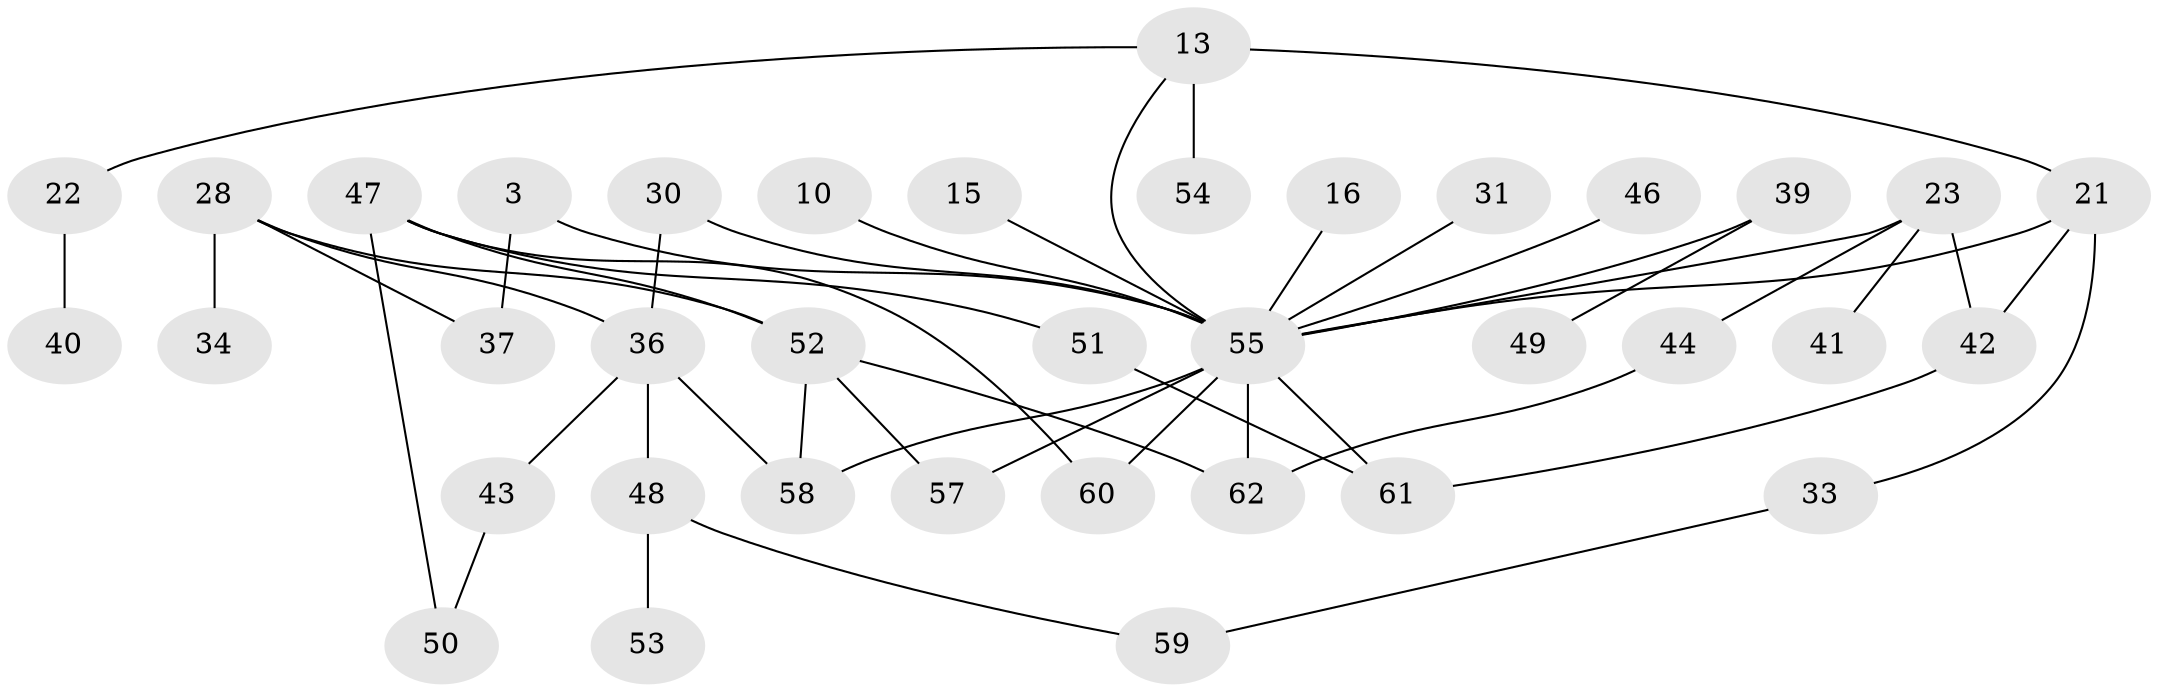 // original degree distribution, {8: 0.016129032258064516, 2: 0.3387096774193548, 6: 0.016129032258064516, 5: 0.04838709677419355, 4: 0.14516129032258066, 3: 0.22580645161290322, 1: 0.20967741935483872}
// Generated by graph-tools (version 1.1) at 2025/45/03/04/25 21:45:41]
// undirected, 37 vertices, 49 edges
graph export_dot {
graph [start="1"]
  node [color=gray90,style=filled];
  3;
  10;
  13;
  15;
  16;
  21 [super="+20"];
  22;
  23 [super="+18"];
  28;
  30;
  31;
  33;
  34;
  36 [super="+27"];
  37;
  39;
  40;
  41;
  42;
  43;
  44;
  46;
  47 [super="+29+38"];
  48 [super="+45"];
  49;
  50;
  51;
  52 [super="+32"];
  53;
  54;
  55 [super="+7+35+24"];
  57;
  58 [super="+17+25"];
  59;
  60;
  61 [super="+56"];
  62 [super="+6"];
  3 -- 37;
  3 -- 55;
  10 -- 55;
  13 -- 22;
  13 -- 54;
  13 -- 21 [weight=2];
  13 -- 55;
  15 -- 55;
  16 -- 55;
  21 -- 33;
  21 -- 42;
  21 -- 55;
  22 -- 40;
  23 -- 41;
  23 -- 42;
  23 -- 55 [weight=2];
  23 -- 44;
  28 -- 34;
  28 -- 37;
  28 -- 52;
  28 -- 36;
  30 -- 55;
  30 -- 36;
  31 -- 55;
  33 -- 59;
  36 -- 48;
  36 -- 58;
  36 -- 43;
  39 -- 49;
  39 -- 55;
  42 -- 61;
  43 -- 50;
  44 -- 62;
  46 -- 55;
  47 -- 51;
  47 -- 60;
  47 -- 50;
  47 -- 52;
  48 -- 53;
  48 -- 59;
  51 -- 61;
  52 -- 57;
  52 -- 62 [weight=2];
  52 -- 58;
  55 -- 62 [weight=4];
  55 -- 60;
  55 -- 61 [weight=2];
  55 -- 57;
  55 -- 58;
}
